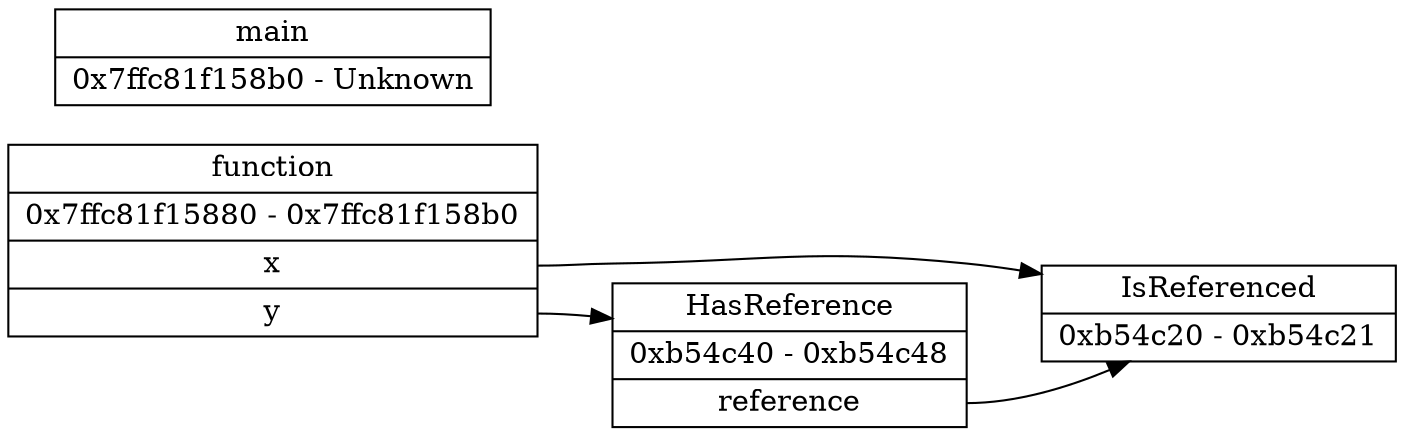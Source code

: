 digraph "Memory Dump" {
	node [shape=record]
	rankdir=LR
	"0x7ffc81f15880":p0 -> "0xb54c20"
	"0x7ffc81f15880":p1 -> "0xb54c40"
	"0x7ffc81f15880" [label="function|0x7ffc81f15880 - 0x7ffc81f158b0|<p0> x|<p1> y"]
	"0xb54c20" [label="IsReferenced|0xb54c20 - 0xb54c21"]
	"0xb54c40":p0 -> "0xb54c20"
	"0xb54c40" [label="HasReference|0xb54c40 - 0xb54c48|<p0> reference"]
	"0x7ffc81f158b0" [label="main|0x7ffc81f158b0 - Unknown"]
}